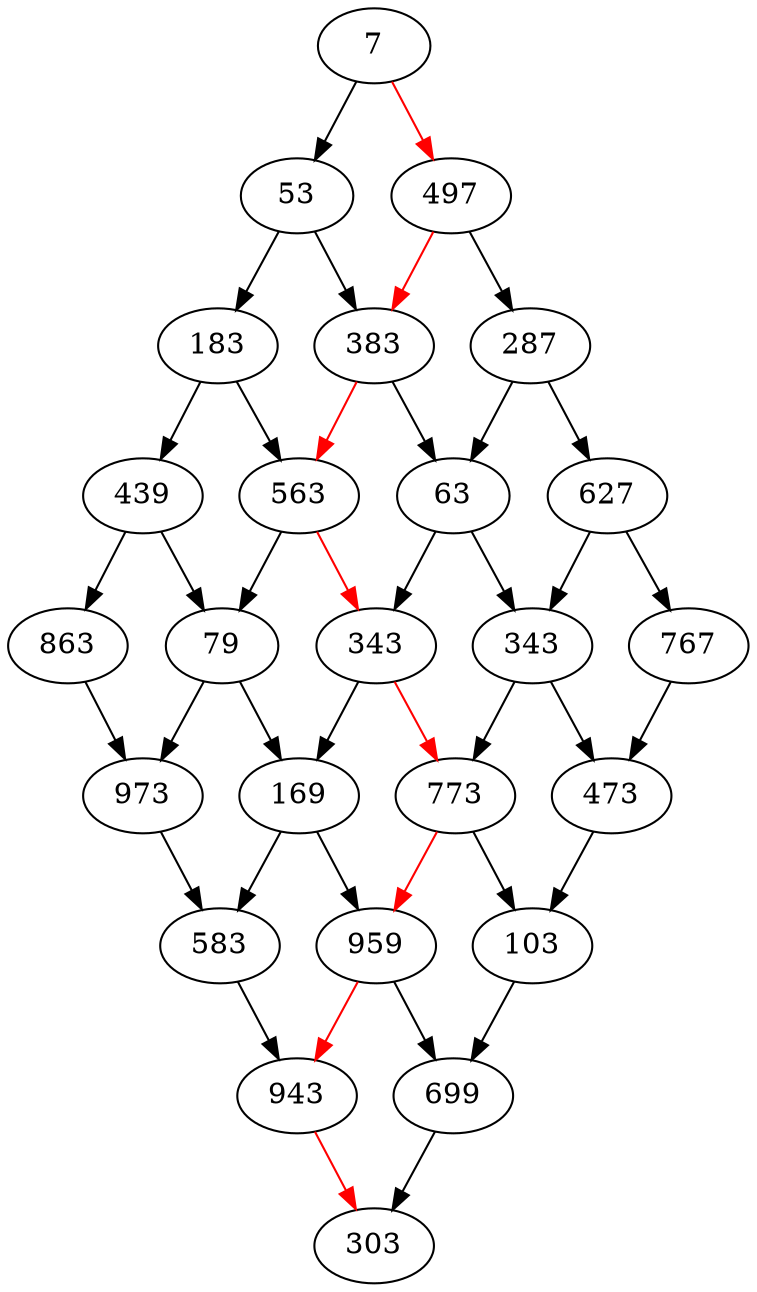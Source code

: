 digraph G {
    0 [label="7"];
    1 [label="53"];
    2 [label="183"];
    3 [label="439"];
    4 [label="863"];
    5 [label="497"];
    6 [label="383"];
    7 [label="563"];
    8 [label="79"];
    9 [label="973"];
    10 [label="287"];
    11 [label="63"];
    12 [label="343"];
    13 [label="169"];
    14 [label="583"];
    15 [label="627"];
    16 [label="343"];
    17 [label="773"];
    18 [label="959"];
    19 [label="943"];
    20 [label="767"];
    21 [label="473"];
    22 [label="103"];
    23 [label="699"];
    24 [label="303"];
    0 -> 1;
    0 -> 5 [color=red];
    1 -> 2;
    1 -> 6;
    2 -> 3;
    2 -> 7;
    3 -> 4;
    3 -> 8;
    4 -> 9;
    5 -> 6 [color=red];
    5 -> 10;
    6 -> 7 [color=red];
    6 -> 11;
    7 -> 8;
    7 -> 12 [color=red];
    8 -> 9;
    8 -> 13;
    9 -> 14;
    10 -> 11;
    10 -> 15;
    11 -> 12;
    11 -> 16;
    12 -> 13;
    12 -> 17 [color=red];
    13 -> 14;
    13 -> 18;
    14 -> 19;
    15 -> 16;
    15 -> 20;
    16 -> 17;
    16 -> 21;
    17 -> 18 [color=red];
    17 -> 22;
    18 -> 19 [color=red];
    18 -> 23;
    19 -> 24 [color=red];
    20 -> 21;
    21 -> 22;
    22 -> 23;
    23 -> 24;
}
